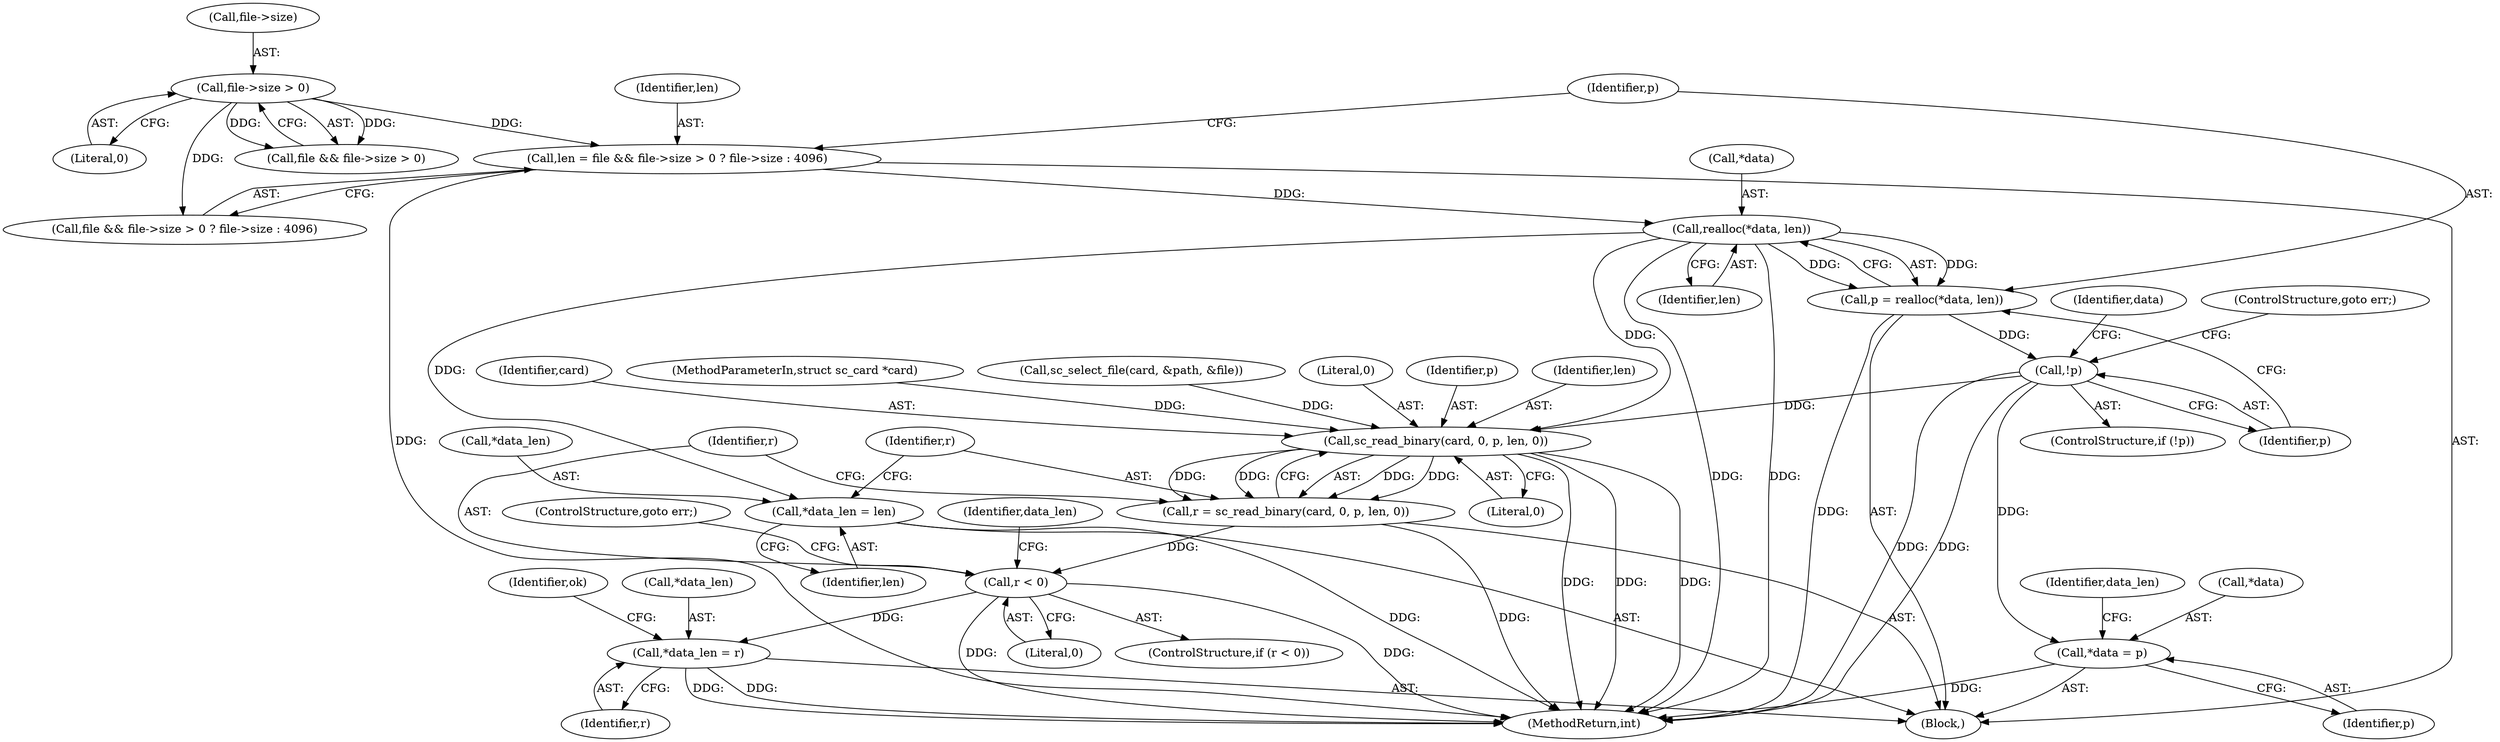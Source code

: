 digraph "0_OpenSC_360e95d45ac4123255a4c796db96337f332160ad#diff-d643a0fa169471dbf2912f4866dc49c5_10@API" {
"1000146" [label="(Call,realloc(*data, len))"];
"1000130" [label="(Call,len = file && file->size > 0 ? file->size : 4096)"];
"1000135" [label="(Call,file->size > 0)"];
"1000144" [label="(Call,p = realloc(*data, len))"];
"1000151" [label="(Call,!p)"];
"1000155" [label="(Call,*data = p)"];
"1000165" [label="(Call,sc_read_binary(card, 0, p, len, 0))"];
"1000163" [label="(Call,r = sc_read_binary(card, 0, p, len, 0))"];
"1000172" [label="(Call,r < 0)"];
"1000176" [label="(Call,*data_len = r)"];
"1000159" [label="(Call,*data_len = len)"];
"1000105" [label="(Block,)"];
"1000164" [label="(Identifier,r)"];
"1000179" [label="(Identifier,r)"];
"1000181" [label="(Identifier,ok)"];
"1000178" [label="(Identifier,data_len)"];
"1000131" [label="(Identifier,len)"];
"1000163" [label="(Call,r = sc_read_binary(card, 0, p, len, 0))"];
"1000171" [label="(ControlStructure,if (r < 0))"];
"1000159" [label="(Call,*data_len = len)"];
"1000149" [label="(Identifier,len)"];
"1000160" [label="(Call,*data_len)"];
"1000188" [label="(MethodReturn,int)"];
"1000169" [label="(Identifier,len)"];
"1000158" [label="(Identifier,p)"];
"1000151" [label="(Call,!p)"];
"1000130" [label="(Call,len = file && file->size > 0 ? file->size : 4096)"];
"1000156" [label="(Call,*data)"];
"1000176" [label="(Call,*data_len = r)"];
"1000133" [label="(Call,file && file->size > 0)"];
"1000150" [label="(ControlStructure,if (!p))"];
"1000166" [label="(Identifier,card)"];
"1000172" [label="(Call,r < 0)"];
"1000135" [label="(Call,file->size > 0)"];
"1000165" [label="(Call,sc_read_binary(card, 0, p, len, 0))"];
"1000101" [label="(MethodParameterIn,struct sc_card *card)"];
"1000162" [label="(Identifier,len)"];
"1000147" [label="(Call,*data)"];
"1000154" [label="(ControlStructure,goto err;)"];
"1000122" [label="(Call,sc_select_file(card, &path, &file))"];
"1000145" [label="(Identifier,p)"];
"1000167" [label="(Literal,0)"];
"1000170" [label="(Literal,0)"];
"1000152" [label="(Identifier,p)"];
"1000174" [label="(Literal,0)"];
"1000173" [label="(Identifier,r)"];
"1000168" [label="(Identifier,p)"];
"1000157" [label="(Identifier,data)"];
"1000177" [label="(Call,*data_len)"];
"1000144" [label="(Call,p = realloc(*data, len))"];
"1000139" [label="(Literal,0)"];
"1000175" [label="(ControlStructure,goto err;)"];
"1000146" [label="(Call,realloc(*data, len))"];
"1000132" [label="(Call,file && file->size > 0 ? file->size : 4096)"];
"1000161" [label="(Identifier,data_len)"];
"1000136" [label="(Call,file->size)"];
"1000155" [label="(Call,*data = p)"];
"1000146" -> "1000144"  [label="AST: "];
"1000146" -> "1000149"  [label="CFG: "];
"1000147" -> "1000146"  [label="AST: "];
"1000149" -> "1000146"  [label="AST: "];
"1000144" -> "1000146"  [label="CFG: "];
"1000146" -> "1000188"  [label="DDG: "];
"1000146" -> "1000188"  [label="DDG: "];
"1000146" -> "1000144"  [label="DDG: "];
"1000146" -> "1000144"  [label="DDG: "];
"1000130" -> "1000146"  [label="DDG: "];
"1000146" -> "1000159"  [label="DDG: "];
"1000146" -> "1000165"  [label="DDG: "];
"1000130" -> "1000105"  [label="AST: "];
"1000130" -> "1000132"  [label="CFG: "];
"1000131" -> "1000130"  [label="AST: "];
"1000132" -> "1000130"  [label="AST: "];
"1000145" -> "1000130"  [label="CFG: "];
"1000130" -> "1000188"  [label="DDG: "];
"1000135" -> "1000130"  [label="DDG: "];
"1000135" -> "1000133"  [label="AST: "];
"1000135" -> "1000139"  [label="CFG: "];
"1000136" -> "1000135"  [label="AST: "];
"1000139" -> "1000135"  [label="AST: "];
"1000133" -> "1000135"  [label="CFG: "];
"1000135" -> "1000133"  [label="DDG: "];
"1000135" -> "1000133"  [label="DDG: "];
"1000135" -> "1000132"  [label="DDG: "];
"1000144" -> "1000105"  [label="AST: "];
"1000145" -> "1000144"  [label="AST: "];
"1000152" -> "1000144"  [label="CFG: "];
"1000144" -> "1000188"  [label="DDG: "];
"1000144" -> "1000151"  [label="DDG: "];
"1000151" -> "1000150"  [label="AST: "];
"1000151" -> "1000152"  [label="CFG: "];
"1000152" -> "1000151"  [label="AST: "];
"1000154" -> "1000151"  [label="CFG: "];
"1000157" -> "1000151"  [label="CFG: "];
"1000151" -> "1000188"  [label="DDG: "];
"1000151" -> "1000188"  [label="DDG: "];
"1000151" -> "1000155"  [label="DDG: "];
"1000151" -> "1000165"  [label="DDG: "];
"1000155" -> "1000105"  [label="AST: "];
"1000155" -> "1000158"  [label="CFG: "];
"1000156" -> "1000155"  [label="AST: "];
"1000158" -> "1000155"  [label="AST: "];
"1000161" -> "1000155"  [label="CFG: "];
"1000155" -> "1000188"  [label="DDG: "];
"1000165" -> "1000163"  [label="AST: "];
"1000165" -> "1000170"  [label="CFG: "];
"1000166" -> "1000165"  [label="AST: "];
"1000167" -> "1000165"  [label="AST: "];
"1000168" -> "1000165"  [label="AST: "];
"1000169" -> "1000165"  [label="AST: "];
"1000170" -> "1000165"  [label="AST: "];
"1000163" -> "1000165"  [label="CFG: "];
"1000165" -> "1000188"  [label="DDG: "];
"1000165" -> "1000188"  [label="DDG: "];
"1000165" -> "1000188"  [label="DDG: "];
"1000165" -> "1000163"  [label="DDG: "];
"1000165" -> "1000163"  [label="DDG: "];
"1000165" -> "1000163"  [label="DDG: "];
"1000165" -> "1000163"  [label="DDG: "];
"1000122" -> "1000165"  [label="DDG: "];
"1000101" -> "1000165"  [label="DDG: "];
"1000163" -> "1000105"  [label="AST: "];
"1000164" -> "1000163"  [label="AST: "];
"1000173" -> "1000163"  [label="CFG: "];
"1000163" -> "1000188"  [label="DDG: "];
"1000163" -> "1000172"  [label="DDG: "];
"1000172" -> "1000171"  [label="AST: "];
"1000172" -> "1000174"  [label="CFG: "];
"1000173" -> "1000172"  [label="AST: "];
"1000174" -> "1000172"  [label="AST: "];
"1000175" -> "1000172"  [label="CFG: "];
"1000178" -> "1000172"  [label="CFG: "];
"1000172" -> "1000188"  [label="DDG: "];
"1000172" -> "1000188"  [label="DDG: "];
"1000172" -> "1000176"  [label="DDG: "];
"1000176" -> "1000105"  [label="AST: "];
"1000176" -> "1000179"  [label="CFG: "];
"1000177" -> "1000176"  [label="AST: "];
"1000179" -> "1000176"  [label="AST: "];
"1000181" -> "1000176"  [label="CFG: "];
"1000176" -> "1000188"  [label="DDG: "];
"1000176" -> "1000188"  [label="DDG: "];
"1000159" -> "1000105"  [label="AST: "];
"1000159" -> "1000162"  [label="CFG: "];
"1000160" -> "1000159"  [label="AST: "];
"1000162" -> "1000159"  [label="AST: "];
"1000164" -> "1000159"  [label="CFG: "];
"1000159" -> "1000188"  [label="DDG: "];
}
